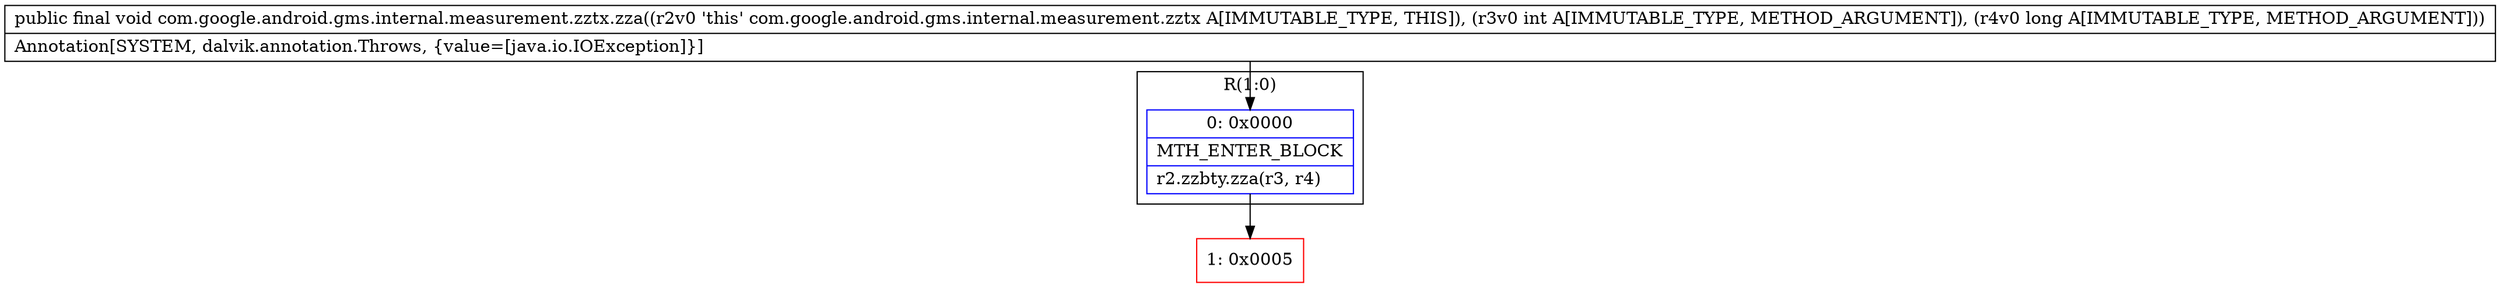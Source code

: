 digraph "CFG forcom.google.android.gms.internal.measurement.zztx.zza(IJ)V" {
subgraph cluster_Region_1097145569 {
label = "R(1:0)";
node [shape=record,color=blue];
Node_0 [shape=record,label="{0\:\ 0x0000|MTH_ENTER_BLOCK\l|r2.zzbty.zza(r3, r4)\l}"];
}
Node_1 [shape=record,color=red,label="{1\:\ 0x0005}"];
MethodNode[shape=record,label="{public final void com.google.android.gms.internal.measurement.zztx.zza((r2v0 'this' com.google.android.gms.internal.measurement.zztx A[IMMUTABLE_TYPE, THIS]), (r3v0 int A[IMMUTABLE_TYPE, METHOD_ARGUMENT]), (r4v0 long A[IMMUTABLE_TYPE, METHOD_ARGUMENT]))  | Annotation[SYSTEM, dalvik.annotation.Throws, \{value=[java.io.IOException]\}]\l}"];
MethodNode -> Node_0;
Node_0 -> Node_1;
}

